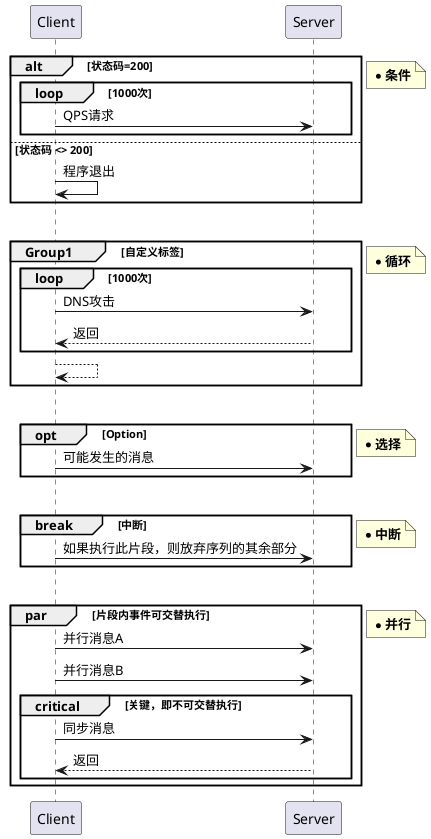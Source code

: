 @startuml
alt 状态码=200
  loop 1000次
    Client -> Server: QPS请求
  end
else 状态码 <> 200
  Client -> Client:程序退出
end
note right : * **条件**

|||

group Group1 [自定义标签]
  loop 1000次
    Client -> Server: DNS攻击
    Client <-- Server:返回
  end
  Client --> Client
end
note right : * **循环**

|||

opt Option
  Client -> Server:可能发生的消息
end
note right : * **选择**

|||

break 中断
  Client -> Server:如果执行此片段，则放弃序列的其余部分
end
note right : * **中断**

|||

par 片段内事件可交替执行
  Client -> Server:并行消息A
  Client -> Server:并行消息B
  critical 关键，即不可交替执行
    Client -> Server:同步消息
    Client <-- Server:返回
  end
end
note right : * **并行**

@enduml







